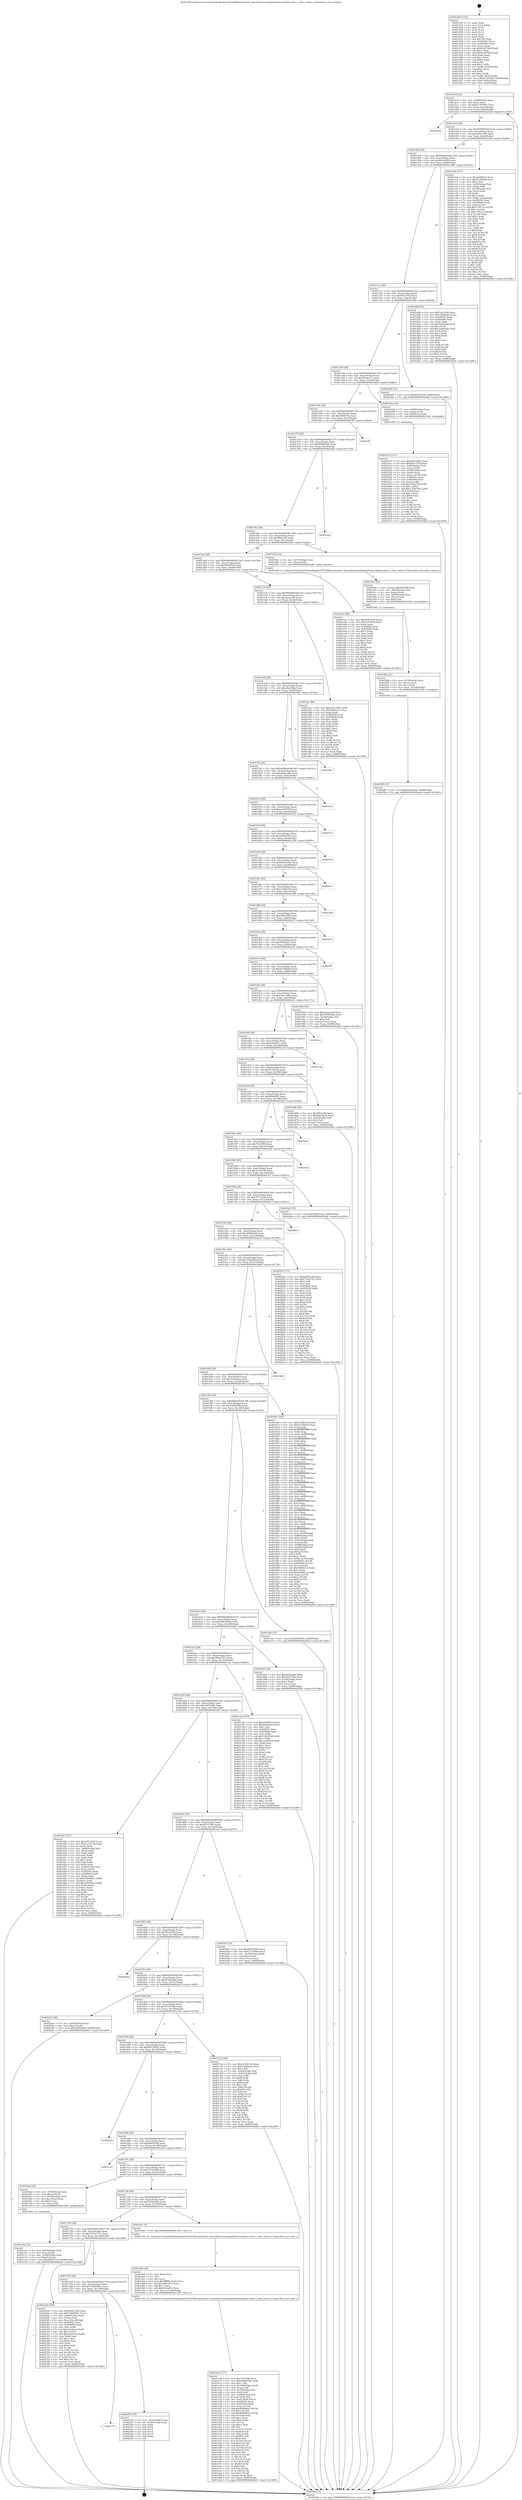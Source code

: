 digraph "0x401250" {
  label = "0x401250 (/mnt/c/Users/mathe/Desktop/tcc/POCII/binaries/extr_linuxdriversmediaplatformcodaimx-vdoa.c_vdoa_remove_Final-ollvm.out::main(0))"
  labelloc = "t"
  node[shape=record]

  Entry [label="",width=0.3,height=0.3,shape=circle,fillcolor=black,style=filled]
  "0x4012c4" [label="{
     0x4012c4 [32]\l
     | [instrs]\l
     &nbsp;&nbsp;0x4012c4 \<+6\>: mov -0x98(%rbp),%eax\l
     &nbsp;&nbsp;0x4012ca \<+2\>: mov %eax,%ecx\l
     &nbsp;&nbsp;0x4012cc \<+6\>: sub $0x83787805,%ecx\l
     &nbsp;&nbsp;0x4012d2 \<+6\>: mov %eax,-0xac(%rbp)\l
     &nbsp;&nbsp;0x4012d8 \<+6\>: mov %ecx,-0xb0(%rbp)\l
     &nbsp;&nbsp;0x4012de \<+6\>: je 00000000004024a9 \<main+0x1259\>\l
  }"]
  "0x4024a9" [label="{
     0x4024a9\l
  }", style=dashed]
  "0x4012e4" [label="{
     0x4012e4 [28]\l
     | [instrs]\l
     &nbsp;&nbsp;0x4012e4 \<+5\>: jmp 00000000004012e9 \<main+0x99\>\l
     &nbsp;&nbsp;0x4012e9 \<+6\>: mov -0xac(%rbp),%eax\l
     &nbsp;&nbsp;0x4012ef \<+5\>: sub $0x8e003e40,%eax\l
     &nbsp;&nbsp;0x4012f4 \<+6\>: mov %eax,-0xb4(%rbp)\l
     &nbsp;&nbsp;0x4012fa \<+6\>: je 0000000000401cbd \<main+0xa6d\>\l
  }"]
  Exit [label="",width=0.3,height=0.3,shape=circle,fillcolor=black,style=filled,peripheries=2]
  "0x401cbd" [label="{
     0x401cbd [171]\l
     | [instrs]\l
     &nbsp;&nbsp;0x401cbd \<+5\>: mov $0xdc90f2e3,%eax\l
     &nbsp;&nbsp;0x401cc2 \<+5\>: mov $0xf3105cda,%ecx\l
     &nbsp;&nbsp;0x401cc7 \<+2\>: mov $0x1,%dl\l
     &nbsp;&nbsp;0x401cc9 \<+4\>: mov -0x68(%rbp),%rsi\l
     &nbsp;&nbsp;0x401ccd \<+2\>: mov (%rsi),%edi\l
     &nbsp;&nbsp;0x401ccf \<+4\>: mov -0x78(%rbp),%rsi\l
     &nbsp;&nbsp;0x401cd3 \<+2\>: cmp (%rsi),%edi\l
     &nbsp;&nbsp;0x401cd5 \<+4\>: setl %r8b\l
     &nbsp;&nbsp;0x401cd9 \<+4\>: and $0x1,%r8b\l
     &nbsp;&nbsp;0x401cdd \<+4\>: mov %r8b,-0x2e(%rbp)\l
     &nbsp;&nbsp;0x401ce1 \<+7\>: mov 0x40505c,%edi\l
     &nbsp;&nbsp;0x401ce8 \<+8\>: mov 0x405060,%r9d\l
     &nbsp;&nbsp;0x401cf0 \<+3\>: mov %edi,%r10d\l
     &nbsp;&nbsp;0x401cf3 \<+7\>: add $0xc75913e,%r10d\l
     &nbsp;&nbsp;0x401cfa \<+4\>: sub $0x1,%r10d\l
     &nbsp;&nbsp;0x401cfe \<+7\>: sub $0xc75913e,%r10d\l
     &nbsp;&nbsp;0x401d05 \<+4\>: imul %r10d,%edi\l
     &nbsp;&nbsp;0x401d09 \<+3\>: and $0x1,%edi\l
     &nbsp;&nbsp;0x401d0c \<+3\>: cmp $0x0,%edi\l
     &nbsp;&nbsp;0x401d0f \<+4\>: sete %r8b\l
     &nbsp;&nbsp;0x401d13 \<+4\>: cmp $0xa,%r9d\l
     &nbsp;&nbsp;0x401d17 \<+4\>: setl %r11b\l
     &nbsp;&nbsp;0x401d1b \<+3\>: mov %r8b,%bl\l
     &nbsp;&nbsp;0x401d1e \<+3\>: xor $0xff,%bl\l
     &nbsp;&nbsp;0x401d21 \<+3\>: mov %r11b,%r14b\l
     &nbsp;&nbsp;0x401d24 \<+4\>: xor $0xff,%r14b\l
     &nbsp;&nbsp;0x401d28 \<+3\>: xor $0x1,%dl\l
     &nbsp;&nbsp;0x401d2b \<+3\>: mov %bl,%r15b\l
     &nbsp;&nbsp;0x401d2e \<+4\>: and $0xff,%r15b\l
     &nbsp;&nbsp;0x401d32 \<+3\>: and %dl,%r8b\l
     &nbsp;&nbsp;0x401d35 \<+3\>: mov %r14b,%r12b\l
     &nbsp;&nbsp;0x401d38 \<+4\>: and $0xff,%r12b\l
     &nbsp;&nbsp;0x401d3c \<+3\>: and %dl,%r11b\l
     &nbsp;&nbsp;0x401d3f \<+3\>: or %r8b,%r15b\l
     &nbsp;&nbsp;0x401d42 \<+3\>: or %r11b,%r12b\l
     &nbsp;&nbsp;0x401d45 \<+3\>: xor %r12b,%r15b\l
     &nbsp;&nbsp;0x401d48 \<+3\>: or %r14b,%bl\l
     &nbsp;&nbsp;0x401d4b \<+3\>: xor $0xff,%bl\l
     &nbsp;&nbsp;0x401d4e \<+3\>: or $0x1,%dl\l
     &nbsp;&nbsp;0x401d51 \<+2\>: and %dl,%bl\l
     &nbsp;&nbsp;0x401d53 \<+3\>: or %bl,%r15b\l
     &nbsp;&nbsp;0x401d56 \<+4\>: test $0x1,%r15b\l
     &nbsp;&nbsp;0x401d5a \<+3\>: cmovne %ecx,%eax\l
     &nbsp;&nbsp;0x401d5d \<+6\>: mov %eax,-0x98(%rbp)\l
     &nbsp;&nbsp;0x401d63 \<+5\>: jmp 00000000004024e6 \<main+0x1296\>\l
  }"]
  "0x401300" [label="{
     0x401300 [28]\l
     | [instrs]\l
     &nbsp;&nbsp;0x401300 \<+5\>: jmp 0000000000401305 \<main+0xb5\>\l
     &nbsp;&nbsp;0x401305 \<+6\>: mov -0xac(%rbp),%eax\l
     &nbsp;&nbsp;0x40130b \<+5\>: sub $0x8fec6b24,%eax\l
     &nbsp;&nbsp;0x401310 \<+6\>: mov %eax,-0xb8(%rbp)\l
     &nbsp;&nbsp;0x401316 \<+6\>: je 0000000000401d86 \<main+0xb36\>\l
  }"]
  "0x40177c" [label="{
     0x40177c\l
  }", style=dashed]
  "0x401d86" [label="{
     0x401d86 [91]\l
     | [instrs]\l
     &nbsp;&nbsp;0x401d86 \<+5\>: mov $0x7d1a760,%eax\l
     &nbsp;&nbsp;0x401d8b \<+5\>: mov $0x720b00a5,%ecx\l
     &nbsp;&nbsp;0x401d90 \<+7\>: mov 0x40505c,%edx\l
     &nbsp;&nbsp;0x401d97 \<+7\>: mov 0x405060,%esi\l
     &nbsp;&nbsp;0x401d9e \<+2\>: mov %edx,%edi\l
     &nbsp;&nbsp;0x401da0 \<+6\>: sub $0x3ae82eda,%edi\l
     &nbsp;&nbsp;0x401da6 \<+3\>: sub $0x1,%edi\l
     &nbsp;&nbsp;0x401da9 \<+6\>: add $0x3ae82eda,%edi\l
     &nbsp;&nbsp;0x401daf \<+3\>: imul %edi,%edx\l
     &nbsp;&nbsp;0x401db2 \<+3\>: and $0x1,%edx\l
     &nbsp;&nbsp;0x401db5 \<+3\>: cmp $0x0,%edx\l
     &nbsp;&nbsp;0x401db8 \<+4\>: sete %r8b\l
     &nbsp;&nbsp;0x401dbc \<+3\>: cmp $0xa,%esi\l
     &nbsp;&nbsp;0x401dbf \<+4\>: setl %r9b\l
     &nbsp;&nbsp;0x401dc3 \<+3\>: mov %r8b,%r10b\l
     &nbsp;&nbsp;0x401dc6 \<+3\>: and %r9b,%r10b\l
     &nbsp;&nbsp;0x401dc9 \<+3\>: xor %r9b,%r8b\l
     &nbsp;&nbsp;0x401dcc \<+3\>: or %r8b,%r10b\l
     &nbsp;&nbsp;0x401dcf \<+4\>: test $0x1,%r10b\l
     &nbsp;&nbsp;0x401dd3 \<+3\>: cmovne %ecx,%eax\l
     &nbsp;&nbsp;0x401dd6 \<+6\>: mov %eax,-0x98(%rbp)\l
     &nbsp;&nbsp;0x401ddc \<+5\>: jmp 00000000004024e6 \<main+0x1296\>\l
  }"]
  "0x40131c" [label="{
     0x40131c [28]\l
     | [instrs]\l
     &nbsp;&nbsp;0x40131c \<+5\>: jmp 0000000000401321 \<main+0xd1\>\l
     &nbsp;&nbsp;0x401321 \<+6\>: mov -0xac(%rbp),%eax\l
     &nbsp;&nbsp;0x401327 \<+5\>: sub $0x90e157af,%eax\l
     &nbsp;&nbsp;0x40132c \<+6\>: mov %eax,-0xbc(%rbp)\l
     &nbsp;&nbsp;0x401332 \<+6\>: je 0000000000401b84 \<main+0x934\>\l
  }"]
  "0x402354" [label="{
     0x402354 [18]\l
     | [instrs]\l
     &nbsp;&nbsp;0x402354 \<+3\>: mov -0x2c(%rbp),%eax\l
     &nbsp;&nbsp;0x402357 \<+4\>: lea -0x28(%rbp),%rsp\l
     &nbsp;&nbsp;0x40235b \<+1\>: pop %rbx\l
     &nbsp;&nbsp;0x40235c \<+2\>: pop %r12\l
     &nbsp;&nbsp;0x40235e \<+2\>: pop %r13\l
     &nbsp;&nbsp;0x402360 \<+2\>: pop %r14\l
     &nbsp;&nbsp;0x402362 \<+2\>: pop %r15\l
     &nbsp;&nbsp;0x402364 \<+1\>: pop %rbp\l
     &nbsp;&nbsp;0x402365 \<+1\>: ret\l
  }"]
  "0x401b84" [label="{
     0x401b84 [15]\l
     | [instrs]\l
     &nbsp;&nbsp;0x401b84 \<+10\>: movl $0x48d78a3b,-0x98(%rbp)\l
     &nbsp;&nbsp;0x401b8e \<+5\>: jmp 00000000004024e6 \<main+0x1296\>\l
  }"]
  "0x401338" [label="{
     0x401338 [28]\l
     | [instrs]\l
     &nbsp;&nbsp;0x401338 \<+5\>: jmp 000000000040133d \<main+0xed\>\l
     &nbsp;&nbsp;0x40133d \<+6\>: mov -0xac(%rbp),%eax\l
     &nbsp;&nbsp;0x401343 \<+5\>: sub $0x92efecc1,%eax\l
     &nbsp;&nbsp;0x401348 \<+6\>: mov %eax,-0xc0(%rbp)\l
     &nbsp;&nbsp;0x40134e \<+6\>: je 0000000000401b02 \<main+0x8b2\>\l
  }"]
  "0x401760" [label="{
     0x401760 [28]\l
     | [instrs]\l
     &nbsp;&nbsp;0x401760 \<+5\>: jmp 0000000000401765 \<main+0x515\>\l
     &nbsp;&nbsp;0x401765 \<+6\>: mov -0xac(%rbp),%eax\l
     &nbsp;&nbsp;0x40176b \<+5\>: sub $0x728696b1,%eax\l
     &nbsp;&nbsp;0x401770 \<+6\>: mov %eax,-0x158(%rbp)\l
     &nbsp;&nbsp;0x401776 \<+6\>: je 0000000000402354 \<main+0x1104\>\l
  }"]
  "0x401b02" [label="{
     0x401b02 [19]\l
     | [instrs]\l
     &nbsp;&nbsp;0x401b02 \<+7\>: mov -0x88(%rbp),%rax\l
     &nbsp;&nbsp;0x401b09 \<+3\>: mov (%rax),%rax\l
     &nbsp;&nbsp;0x401b0c \<+4\>: mov 0x8(%rax),%rdi\l
     &nbsp;&nbsp;0x401b10 \<+5\>: call 0000000000401060 \<atoi@plt\>\l
     | [calls]\l
     &nbsp;&nbsp;0x401060 \{1\} (unknown)\l
  }"]
  "0x401354" [label="{
     0x401354 [28]\l
     | [instrs]\l
     &nbsp;&nbsp;0x401354 \<+5\>: jmp 0000000000401359 \<main+0x109\>\l
     &nbsp;&nbsp;0x401359 \<+6\>: mov -0xac(%rbp),%eax\l
     &nbsp;&nbsp;0x40135f \<+5\>: sub $0x93fd674a,%eax\l
     &nbsp;&nbsp;0x401364 \<+6\>: mov %eax,-0xc4(%rbp)\l
     &nbsp;&nbsp;0x40136a \<+6\>: je 0000000000401fff \<main+0xdaf\>\l
  }"]
  "0x4022e8" [label="{
     0x4022e8 [108]\l
     | [instrs]\l
     &nbsp;&nbsp;0x4022e8 \<+5\>: mov $0xb49d1226,%eax\l
     &nbsp;&nbsp;0x4022ed \<+5\>: mov $0x728696b1,%ecx\l
     &nbsp;&nbsp;0x4022f2 \<+7\>: mov -0x90(%rbp),%rdx\l
     &nbsp;&nbsp;0x4022f9 \<+2\>: mov (%rdx),%esi\l
     &nbsp;&nbsp;0x4022fb \<+3\>: mov %esi,-0x2c(%rbp)\l
     &nbsp;&nbsp;0x4022fe \<+7\>: mov 0x40505c,%esi\l
     &nbsp;&nbsp;0x402305 \<+7\>: mov 0x405060,%edi\l
     &nbsp;&nbsp;0x40230c \<+3\>: mov %esi,%r8d\l
     &nbsp;&nbsp;0x40230f \<+7\>: sub $0xcbe3dcae,%r8d\l
     &nbsp;&nbsp;0x402316 \<+4\>: sub $0x1,%r8d\l
     &nbsp;&nbsp;0x40231a \<+7\>: add $0xcbe3dcae,%r8d\l
     &nbsp;&nbsp;0x402321 \<+4\>: imul %r8d,%esi\l
     &nbsp;&nbsp;0x402325 \<+3\>: and $0x1,%esi\l
     &nbsp;&nbsp;0x402328 \<+3\>: cmp $0x0,%esi\l
     &nbsp;&nbsp;0x40232b \<+4\>: sete %r9b\l
     &nbsp;&nbsp;0x40232f \<+3\>: cmp $0xa,%edi\l
     &nbsp;&nbsp;0x402332 \<+4\>: setl %r10b\l
     &nbsp;&nbsp;0x402336 \<+3\>: mov %r9b,%r11b\l
     &nbsp;&nbsp;0x402339 \<+3\>: and %r10b,%r11b\l
     &nbsp;&nbsp;0x40233c \<+3\>: xor %r10b,%r9b\l
     &nbsp;&nbsp;0x40233f \<+3\>: or %r9b,%r11b\l
     &nbsp;&nbsp;0x402342 \<+4\>: test $0x1,%r11b\l
     &nbsp;&nbsp;0x402346 \<+3\>: cmovne %ecx,%eax\l
     &nbsp;&nbsp;0x402349 \<+6\>: mov %eax,-0x98(%rbp)\l
     &nbsp;&nbsp;0x40234f \<+5\>: jmp 00000000004024e6 \<main+0x1296\>\l
  }"]
  "0x401fff" [label="{
     0x401fff\l
  }", style=dashed]
  "0x401370" [label="{
     0x401370 [28]\l
     | [instrs]\l
     &nbsp;&nbsp;0x401370 \<+5\>: jmp 0000000000401375 \<main+0x125\>\l
     &nbsp;&nbsp;0x401375 \<+6\>: mov -0xac(%rbp),%eax\l
     &nbsp;&nbsp;0x40137b \<+5\>: sub $0x96d983a0,%eax\l
     &nbsp;&nbsp;0x401380 \<+6\>: mov %eax,-0xc8(%rbp)\l
     &nbsp;&nbsp;0x401386 \<+6\>: je 00000000004023ab \<main+0x115b\>\l
  }"]
  "0x401ff0" [label="{
     0x401ff0 [15]\l
     | [instrs]\l
     &nbsp;&nbsp;0x401ff0 \<+10\>: movl $0x65402e8d,-0x98(%rbp)\l
     &nbsp;&nbsp;0x401ffa \<+5\>: jmp 00000000004024e6 \<main+0x1296\>\l
  }"]
  "0x4023ab" [label="{
     0x4023ab\l
  }", style=dashed]
  "0x40138c" [label="{
     0x40138c [28]\l
     | [instrs]\l
     &nbsp;&nbsp;0x40138c \<+5\>: jmp 0000000000401391 \<main+0x141\>\l
     &nbsp;&nbsp;0x401391 \<+6\>: mov -0xac(%rbp),%eax\l
     &nbsp;&nbsp;0x401397 \<+5\>: sub $0x9f62c0fe,%eax\l
     &nbsp;&nbsp;0x40139c \<+6\>: mov %eax,-0xcc(%rbp)\l
     &nbsp;&nbsp;0x4013a2 \<+6\>: je 0000000000401fb2 \<main+0xd62\>\l
  }"]
  "0x401fdb" [label="{
     0x401fdb [21]\l
     | [instrs]\l
     &nbsp;&nbsp;0x401fdb \<+4\>: mov -0x70(%rbp),%rcx\l
     &nbsp;&nbsp;0x401fdf \<+3\>: mov (%rcx),%rcx\l
     &nbsp;&nbsp;0x401fe2 \<+3\>: mov %rcx,%rdi\l
     &nbsp;&nbsp;0x401fe5 \<+6\>: mov %eax,-0x164(%rbp)\l
     &nbsp;&nbsp;0x401feb \<+5\>: call 0000000000401030 \<free@plt\>\l
     | [calls]\l
     &nbsp;&nbsp;0x401030 \{1\} (unknown)\l
  }"]
  "0x401fb2" [label="{
     0x401fb2 [12]\l
     | [instrs]\l
     &nbsp;&nbsp;0x401fb2 \<+4\>: mov -0x70(%rbp),%rax\l
     &nbsp;&nbsp;0x401fb6 \<+3\>: mov (%rax),%rdi\l
     &nbsp;&nbsp;0x401fb9 \<+5\>: call 0000000000401240 \<vdoa_remove\>\l
     | [calls]\l
     &nbsp;&nbsp;0x401240 \{1\} (/mnt/c/Users/mathe/Desktop/tcc/POCII/binaries/extr_linuxdriversmediaplatformcodaimx-vdoa.c_vdoa_remove_Final-ollvm.out::vdoa_remove)\l
  }"]
  "0x4013a8" [label="{
     0x4013a8 [28]\l
     | [instrs]\l
     &nbsp;&nbsp;0x4013a8 \<+5\>: jmp 00000000004013ad \<main+0x15d\>\l
     &nbsp;&nbsp;0x4013ad \<+6\>: mov -0xac(%rbp),%eax\l
     &nbsp;&nbsp;0x4013b3 \<+5\>: sub $0x9fd495c9,%eax\l
     &nbsp;&nbsp;0x4013b8 \<+6\>: mov %eax,-0xd0(%rbp)\l
     &nbsp;&nbsp;0x4013be \<+6\>: je 0000000000401ece \<main+0xc7e\>\l
  }"]
  "0x401fbe" [label="{
     0x401fbe [29]\l
     | [instrs]\l
     &nbsp;&nbsp;0x401fbe \<+10\>: movabs $0x4030d6,%rdi\l
     &nbsp;&nbsp;0x401fc8 \<+4\>: mov -0x60(%rbp),%rcx\l
     &nbsp;&nbsp;0x401fcc \<+2\>: mov %eax,(%rcx)\l
     &nbsp;&nbsp;0x401fce \<+4\>: mov -0x60(%rbp),%rcx\l
     &nbsp;&nbsp;0x401fd2 \<+2\>: mov (%rcx),%esi\l
     &nbsp;&nbsp;0x401fd4 \<+2\>: mov $0x0,%al\l
     &nbsp;&nbsp;0x401fd6 \<+5\>: call 0000000000401040 \<printf@plt\>\l
     | [calls]\l
     &nbsp;&nbsp;0x401040 \{1\} (unknown)\l
  }"]
  "0x401ece" [label="{
     0x401ece [86]\l
     | [instrs]\l
     &nbsp;&nbsp;0x401ece \<+5\>: mov $0xc991f395,%eax\l
     &nbsp;&nbsp;0x401ed3 \<+5\>: mov $0x4c876ef6,%ecx\l
     &nbsp;&nbsp;0x401ed8 \<+2\>: xor %edx,%edx\l
     &nbsp;&nbsp;0x401eda \<+7\>: mov 0x40505c,%esi\l
     &nbsp;&nbsp;0x401ee1 \<+7\>: mov 0x405060,%edi\l
     &nbsp;&nbsp;0x401ee8 \<+3\>: sub $0x1,%edx\l
     &nbsp;&nbsp;0x401eeb \<+3\>: mov %esi,%r8d\l
     &nbsp;&nbsp;0x401eee \<+3\>: add %edx,%r8d\l
     &nbsp;&nbsp;0x401ef1 \<+4\>: imul %r8d,%esi\l
     &nbsp;&nbsp;0x401ef5 \<+3\>: and $0x1,%esi\l
     &nbsp;&nbsp;0x401ef8 \<+3\>: cmp $0x0,%esi\l
     &nbsp;&nbsp;0x401efb \<+4\>: sete %r9b\l
     &nbsp;&nbsp;0x401eff \<+3\>: cmp $0xa,%edi\l
     &nbsp;&nbsp;0x401f02 \<+4\>: setl %r10b\l
     &nbsp;&nbsp;0x401f06 \<+3\>: mov %r9b,%r11b\l
     &nbsp;&nbsp;0x401f09 \<+3\>: and %r10b,%r11b\l
     &nbsp;&nbsp;0x401f0c \<+3\>: xor %r10b,%r9b\l
     &nbsp;&nbsp;0x401f0f \<+3\>: or %r9b,%r11b\l
     &nbsp;&nbsp;0x401f12 \<+4\>: test $0x1,%r11b\l
     &nbsp;&nbsp;0x401f16 \<+3\>: cmovne %ecx,%eax\l
     &nbsp;&nbsp;0x401f19 \<+6\>: mov %eax,-0x98(%rbp)\l
     &nbsp;&nbsp;0x401f1f \<+5\>: jmp 00000000004024e6 \<main+0x1296\>\l
  }"]
  "0x4013c4" [label="{
     0x4013c4 [28]\l
     | [instrs]\l
     &nbsp;&nbsp;0x4013c4 \<+5\>: jmp 00000000004013c9 \<main+0x179\>\l
     &nbsp;&nbsp;0x4013c9 \<+6\>: mov -0xac(%rbp),%eax\l
     &nbsp;&nbsp;0x4013cf \<+5\>: sub $0xa2aacc40,%eax\l
     &nbsp;&nbsp;0x4013d4 \<+6\>: mov %eax,-0xd4(%rbp)\l
     &nbsp;&nbsp;0x4013da \<+6\>: je 0000000000401aac \<main+0x85c\>\l
  }"]
  "0x401e0e" [label="{
     0x401e0e [177]\l
     | [instrs]\l
     &nbsp;&nbsp;0x401e0e \<+5\>: mov $0x7d1a760,%ecx\l
     &nbsp;&nbsp;0x401e13 \<+5\>: mov $0x43d4078b,%edx\l
     &nbsp;&nbsp;0x401e18 \<+3\>: mov $0x1,%sil\l
     &nbsp;&nbsp;0x401e1b \<+6\>: mov -0x160(%rbp),%edi\l
     &nbsp;&nbsp;0x401e21 \<+3\>: imul %eax,%edi\l
     &nbsp;&nbsp;0x401e24 \<+4\>: mov -0x70(%rbp),%r8\l
     &nbsp;&nbsp;0x401e28 \<+3\>: mov (%r8),%r8\l
     &nbsp;&nbsp;0x401e2b \<+4\>: mov -0x68(%rbp),%r9\l
     &nbsp;&nbsp;0x401e2f \<+3\>: movslq (%r9),%r9\l
     &nbsp;&nbsp;0x401e32 \<+4\>: mov %edi,(%r8,%r9,4)\l
     &nbsp;&nbsp;0x401e36 \<+7\>: mov 0x40505c,%eax\l
     &nbsp;&nbsp;0x401e3d \<+7\>: mov 0x405060,%edi\l
     &nbsp;&nbsp;0x401e44 \<+3\>: mov %eax,%r10d\l
     &nbsp;&nbsp;0x401e47 \<+7\>: add $0xf694d6a2,%r10d\l
     &nbsp;&nbsp;0x401e4e \<+4\>: sub $0x1,%r10d\l
     &nbsp;&nbsp;0x401e52 \<+7\>: sub $0xf694d6a2,%r10d\l
     &nbsp;&nbsp;0x401e59 \<+4\>: imul %r10d,%eax\l
     &nbsp;&nbsp;0x401e5d \<+3\>: and $0x1,%eax\l
     &nbsp;&nbsp;0x401e60 \<+3\>: cmp $0x0,%eax\l
     &nbsp;&nbsp;0x401e63 \<+4\>: sete %r11b\l
     &nbsp;&nbsp;0x401e67 \<+3\>: cmp $0xa,%edi\l
     &nbsp;&nbsp;0x401e6a \<+3\>: setl %bl\l
     &nbsp;&nbsp;0x401e6d \<+3\>: mov %r11b,%r14b\l
     &nbsp;&nbsp;0x401e70 \<+4\>: xor $0xff,%r14b\l
     &nbsp;&nbsp;0x401e74 \<+3\>: mov %bl,%r15b\l
     &nbsp;&nbsp;0x401e77 \<+4\>: xor $0xff,%r15b\l
     &nbsp;&nbsp;0x401e7b \<+4\>: xor $0x0,%sil\l
     &nbsp;&nbsp;0x401e7f \<+3\>: mov %r14b,%r12b\l
     &nbsp;&nbsp;0x401e82 \<+4\>: and $0x0,%r12b\l
     &nbsp;&nbsp;0x401e86 \<+3\>: and %sil,%r11b\l
     &nbsp;&nbsp;0x401e89 \<+3\>: mov %r15b,%r13b\l
     &nbsp;&nbsp;0x401e8c \<+4\>: and $0x0,%r13b\l
     &nbsp;&nbsp;0x401e90 \<+3\>: and %sil,%bl\l
     &nbsp;&nbsp;0x401e93 \<+3\>: or %r11b,%r12b\l
     &nbsp;&nbsp;0x401e96 \<+3\>: or %bl,%r13b\l
     &nbsp;&nbsp;0x401e99 \<+3\>: xor %r13b,%r12b\l
     &nbsp;&nbsp;0x401e9c \<+3\>: or %r15b,%r14b\l
     &nbsp;&nbsp;0x401e9f \<+4\>: xor $0xff,%r14b\l
     &nbsp;&nbsp;0x401ea3 \<+4\>: or $0x0,%sil\l
     &nbsp;&nbsp;0x401ea7 \<+3\>: and %sil,%r14b\l
     &nbsp;&nbsp;0x401eaa \<+3\>: or %r14b,%r12b\l
     &nbsp;&nbsp;0x401ead \<+4\>: test $0x1,%r12b\l
     &nbsp;&nbsp;0x401eb1 \<+3\>: cmovne %edx,%ecx\l
     &nbsp;&nbsp;0x401eb4 \<+6\>: mov %ecx,-0x98(%rbp)\l
     &nbsp;&nbsp;0x401eba \<+5\>: jmp 00000000004024e6 \<main+0x1296\>\l
  }"]
  "0x401aac" [label="{
     0x401aac [86]\l
     | [instrs]\l
     &nbsp;&nbsp;0x401aac \<+5\>: mov $0xe4613dbe,%eax\l
     &nbsp;&nbsp;0x401ab1 \<+5\>: mov $0x92efecc1,%ecx\l
     &nbsp;&nbsp;0x401ab6 \<+2\>: xor %edx,%edx\l
     &nbsp;&nbsp;0x401ab8 \<+7\>: mov 0x40505c,%esi\l
     &nbsp;&nbsp;0x401abf \<+7\>: mov 0x405060,%edi\l
     &nbsp;&nbsp;0x401ac6 \<+3\>: sub $0x1,%edx\l
     &nbsp;&nbsp;0x401ac9 \<+3\>: mov %esi,%r8d\l
     &nbsp;&nbsp;0x401acc \<+3\>: add %edx,%r8d\l
     &nbsp;&nbsp;0x401acf \<+4\>: imul %r8d,%esi\l
     &nbsp;&nbsp;0x401ad3 \<+3\>: and $0x1,%esi\l
     &nbsp;&nbsp;0x401ad6 \<+3\>: cmp $0x0,%esi\l
     &nbsp;&nbsp;0x401ad9 \<+4\>: sete %r9b\l
     &nbsp;&nbsp;0x401add \<+3\>: cmp $0xa,%edi\l
     &nbsp;&nbsp;0x401ae0 \<+4\>: setl %r10b\l
     &nbsp;&nbsp;0x401ae4 \<+3\>: mov %r9b,%r11b\l
     &nbsp;&nbsp;0x401ae7 \<+3\>: and %r10b,%r11b\l
     &nbsp;&nbsp;0x401aea \<+3\>: xor %r10b,%r9b\l
     &nbsp;&nbsp;0x401aed \<+3\>: or %r9b,%r11b\l
     &nbsp;&nbsp;0x401af0 \<+4\>: test $0x1,%r11b\l
     &nbsp;&nbsp;0x401af4 \<+3\>: cmovne %ecx,%eax\l
     &nbsp;&nbsp;0x401af7 \<+6\>: mov %eax,-0x98(%rbp)\l
     &nbsp;&nbsp;0x401afd \<+5\>: jmp 00000000004024e6 \<main+0x1296\>\l
  }"]
  "0x4013e0" [label="{
     0x4013e0 [28]\l
     | [instrs]\l
     &nbsp;&nbsp;0x4013e0 \<+5\>: jmp 00000000004013e5 \<main+0x195\>\l
     &nbsp;&nbsp;0x4013e5 \<+6\>: mov -0xac(%rbp),%eax\l
     &nbsp;&nbsp;0x4013eb \<+5\>: sub $0xa9a29fab,%eax\l
     &nbsp;&nbsp;0x4013f0 \<+6\>: mov %eax,-0xd8(%rbp)\l
     &nbsp;&nbsp;0x4013f6 \<+6\>: je 00000000004019fe \<main+0x7ae\>\l
  }"]
  "0x401de6" [label="{
     0x401de6 [40]\l
     | [instrs]\l
     &nbsp;&nbsp;0x401de6 \<+5\>: mov $0x2,%ecx\l
     &nbsp;&nbsp;0x401deb \<+1\>: cltd\l
     &nbsp;&nbsp;0x401dec \<+2\>: idiv %ecx\l
     &nbsp;&nbsp;0x401dee \<+6\>: imul $0xfffffffe,%edx,%ecx\l
     &nbsp;&nbsp;0x401df4 \<+6\>: sub $0xb56cef33,%ecx\l
     &nbsp;&nbsp;0x401dfa \<+3\>: add $0x1,%ecx\l
     &nbsp;&nbsp;0x401dfd \<+6\>: add $0xb56cef33,%ecx\l
     &nbsp;&nbsp;0x401e03 \<+6\>: mov %ecx,-0x160(%rbp)\l
     &nbsp;&nbsp;0x401e09 \<+5\>: call 0000000000401160 \<next_i\>\l
     | [calls]\l
     &nbsp;&nbsp;0x401160 \{1\} (/mnt/c/Users/mathe/Desktop/tcc/POCII/binaries/extr_linuxdriversmediaplatformcodaimx-vdoa.c_vdoa_remove_Final-ollvm.out::next_i)\l
  }"]
  "0x4019fe" [label="{
     0x4019fe\l
  }", style=dashed]
  "0x4013fc" [label="{
     0x4013fc [28]\l
     | [instrs]\l
     &nbsp;&nbsp;0x4013fc \<+5\>: jmp 0000000000401401 \<main+0x1b1\>\l
     &nbsp;&nbsp;0x401401 \<+6\>: mov -0xac(%rbp),%eax\l
     &nbsp;&nbsp;0x401407 \<+5\>: sub $0xab2b3a8e,%eax\l
     &nbsp;&nbsp;0x40140c \<+6\>: mov %eax,-0xdc(%rbp)\l
     &nbsp;&nbsp;0x401412 \<+6\>: je 0000000000401bb1 \<main+0x961\>\l
  }"]
  "0x401744" [label="{
     0x401744 [28]\l
     | [instrs]\l
     &nbsp;&nbsp;0x401744 \<+5\>: jmp 0000000000401749 \<main+0x4f9\>\l
     &nbsp;&nbsp;0x401749 \<+6\>: mov -0xac(%rbp),%eax\l
     &nbsp;&nbsp;0x40174f \<+5\>: sub $0x723437e7,%eax\l
     &nbsp;&nbsp;0x401754 \<+6\>: mov %eax,-0x154(%rbp)\l
     &nbsp;&nbsp;0x40175a \<+6\>: je 00000000004022e8 \<main+0x1098\>\l
  }"]
  "0x401bb1" [label="{
     0x401bb1\l
  }", style=dashed]
  "0x401418" [label="{
     0x401418 [28]\l
     | [instrs]\l
     &nbsp;&nbsp;0x401418 \<+5\>: jmp 000000000040141d \<main+0x1cd\>\l
     &nbsp;&nbsp;0x40141d \<+6\>: mov -0xac(%rbp),%eax\l
     &nbsp;&nbsp;0x401423 \<+5\>: sub $0xac4e8335,%eax\l
     &nbsp;&nbsp;0x401428 \<+6\>: mov %eax,-0xe0(%rbp)\l
     &nbsp;&nbsp;0x40142e \<+6\>: je 00000000004021b1 \<main+0xf61\>\l
  }"]
  "0x401de1" [label="{
     0x401de1 [5]\l
     | [instrs]\l
     &nbsp;&nbsp;0x401de1 \<+5\>: call 0000000000401160 \<next_i\>\l
     | [calls]\l
     &nbsp;&nbsp;0x401160 \{1\} (/mnt/c/Users/mathe/Desktop/tcc/POCII/binaries/extr_linuxdriversmediaplatformcodaimx-vdoa.c_vdoa_remove_Final-ollvm.out::next_i)\l
  }"]
  "0x4021b1" [label="{
     0x4021b1\l
  }", style=dashed]
  "0x401434" [label="{
     0x401434 [28]\l
     | [instrs]\l
     &nbsp;&nbsp;0x401434 \<+5\>: jmp 0000000000401439 \<main+0x1e9\>\l
     &nbsp;&nbsp;0x401439 \<+6\>: mov -0xac(%rbp),%eax\l
     &nbsp;&nbsp;0x40143f \<+5\>: sub $0xae98305d,%eax\l
     &nbsp;&nbsp;0x401444 \<+6\>: mov %eax,-0xe4(%rbp)\l
     &nbsp;&nbsp;0x40144a \<+6\>: je 000000000040215b \<main+0xf0b\>\l
  }"]
  "0x401c0a" [label="{
     0x401c0a [32]\l
     | [instrs]\l
     &nbsp;&nbsp;0x401c0a \<+4\>: mov -0x70(%rbp),%rdi\l
     &nbsp;&nbsp;0x401c0e \<+3\>: mov %rax,(%rdi)\l
     &nbsp;&nbsp;0x401c11 \<+4\>: mov -0x68(%rbp),%rax\l
     &nbsp;&nbsp;0x401c15 \<+6\>: movl $0x0,(%rax)\l
     &nbsp;&nbsp;0x401c1b \<+10\>: movl $0x49bb73c2,-0x98(%rbp)\l
     &nbsp;&nbsp;0x401c25 \<+5\>: jmp 00000000004024e6 \<main+0x1296\>\l
  }"]
  "0x40215b" [label="{
     0x40215b\l
  }", style=dashed]
  "0x401450" [label="{
     0x401450 [28]\l
     | [instrs]\l
     &nbsp;&nbsp;0x401450 \<+5\>: jmp 0000000000401455 \<main+0x205\>\l
     &nbsp;&nbsp;0x401455 \<+6\>: mov -0xac(%rbp),%eax\l
     &nbsp;&nbsp;0x40145b \<+5\>: sub $0xb49d1226,%eax\l
     &nbsp;&nbsp;0x401460 \<+6\>: mov %eax,-0xe8(%rbp)\l
     &nbsp;&nbsp;0x401466 \<+6\>: je 00000000004024ce \<main+0x127e\>\l
  }"]
  "0x401728" [label="{
     0x401728 [28]\l
     | [instrs]\l
     &nbsp;&nbsp;0x401728 \<+5\>: jmp 000000000040172d \<main+0x4dd\>\l
     &nbsp;&nbsp;0x40172d \<+6\>: mov -0xac(%rbp),%eax\l
     &nbsp;&nbsp;0x401733 \<+5\>: sub $0x720b00a5,%eax\l
     &nbsp;&nbsp;0x401738 \<+6\>: mov %eax,-0x150(%rbp)\l
     &nbsp;&nbsp;0x40173e \<+6\>: je 0000000000401de1 \<main+0xb91\>\l
  }"]
  "0x4024ce" [label="{
     0x4024ce\l
  }", style=dashed]
  "0x40146c" [label="{
     0x40146c [28]\l
     | [instrs]\l
     &nbsp;&nbsp;0x40146c \<+5\>: jmp 0000000000401471 \<main+0x221\>\l
     &nbsp;&nbsp;0x401471 \<+6\>: mov -0xac(%rbp),%eax\l
     &nbsp;&nbsp;0x401477 \<+5\>: sub $0xc43db154,%eax\l
     &nbsp;&nbsp;0x40147c \<+6\>: mov %eax,-0xec(%rbp)\l
     &nbsp;&nbsp;0x401482 \<+6\>: je 0000000000402366 \<main+0x1116\>\l
  }"]
  "0x401bed" [label="{
     0x401bed [29]\l
     | [instrs]\l
     &nbsp;&nbsp;0x401bed \<+4\>: mov -0x78(%rbp),%rax\l
     &nbsp;&nbsp;0x401bf1 \<+6\>: movl $0x1,(%rax)\l
     &nbsp;&nbsp;0x401bf7 \<+4\>: mov -0x78(%rbp),%rax\l
     &nbsp;&nbsp;0x401bfb \<+3\>: movslq (%rax),%rax\l
     &nbsp;&nbsp;0x401bfe \<+4\>: shl $0x2,%rax\l
     &nbsp;&nbsp;0x401c02 \<+3\>: mov %rax,%rdi\l
     &nbsp;&nbsp;0x401c05 \<+5\>: call 0000000000401050 \<malloc@plt\>\l
     | [calls]\l
     &nbsp;&nbsp;0x401050 \{1\} (unknown)\l
  }"]
  "0x402366" [label="{
     0x402366\l
  }", style=dashed]
  "0x401488" [label="{
     0x401488 [28]\l
     | [instrs]\l
     &nbsp;&nbsp;0x401488 \<+5\>: jmp 000000000040148d \<main+0x23d\>\l
     &nbsp;&nbsp;0x40148d \<+6\>: mov -0xac(%rbp),%eax\l
     &nbsp;&nbsp;0x401493 \<+5\>: sub $0xc991f395,%eax\l
     &nbsp;&nbsp;0x401498 \<+6\>: mov %eax,-0xf0(%rbp)\l
     &nbsp;&nbsp;0x40149e \<+6\>: je 000000000040247f \<main+0x122f\>\l
  }"]
  "0x40170c" [label="{
     0x40170c [28]\l
     | [instrs]\l
     &nbsp;&nbsp;0x40170c \<+5\>: jmp 0000000000401711 \<main+0x4c1\>\l
     &nbsp;&nbsp;0x401711 \<+6\>: mov -0xac(%rbp),%eax\l
     &nbsp;&nbsp;0x401717 \<+5\>: sub $0x7135ef0d,%eax\l
     &nbsp;&nbsp;0x40171c \<+6\>: mov %eax,-0x14c(%rbp)\l
     &nbsp;&nbsp;0x401722 \<+6\>: je 0000000000401bed \<main+0x99d\>\l
  }"]
  "0x40247f" [label="{
     0x40247f\l
  }", style=dashed]
  "0x4014a4" [label="{
     0x4014a4 [28]\l
     | [instrs]\l
     &nbsp;&nbsp;0x4014a4 \<+5\>: jmp 00000000004014a9 \<main+0x259\>\l
     &nbsp;&nbsp;0x4014a9 \<+6\>: mov -0xac(%rbp),%eax\l
     &nbsp;&nbsp;0x4014af \<+5\>: sub $0xdc90f2e3,%eax\l
     &nbsp;&nbsp;0x4014b4 \<+6\>: mov %eax,-0xf4(%rbp)\l
     &nbsp;&nbsp;0x4014ba \<+6\>: je 00000000004023ff \<main+0x11af\>\l
  }"]
  "0x4021d3" [label="{
     0x4021d3\l
  }", style=dashed]
  "0x4023ff" [label="{
     0x4023ff\l
  }", style=dashed]
  "0x4014c0" [label="{
     0x4014c0 [28]\l
     | [instrs]\l
     &nbsp;&nbsp;0x4014c0 \<+5\>: jmp 00000000004014c5 \<main+0x275\>\l
     &nbsp;&nbsp;0x4014c5 \<+6\>: mov -0xac(%rbp),%eax\l
     &nbsp;&nbsp;0x4014cb \<+5\>: sub $0xde708204,%eax\l
     &nbsp;&nbsp;0x4014d0 \<+6\>: mov %eax,-0xf8(%rbp)\l
     &nbsp;&nbsp;0x4014d6 \<+6\>: je 000000000040194d \<main+0x6fd\>\l
  }"]
  "0x4016f0" [label="{
     0x4016f0 [28]\l
     | [instrs]\l
     &nbsp;&nbsp;0x4016f0 \<+5\>: jmp 00000000004016f5 \<main+0x4a5\>\l
     &nbsp;&nbsp;0x4016f5 \<+6\>: mov -0xac(%rbp),%eax\l
     &nbsp;&nbsp;0x4016fb \<+5\>: sub $0x6a0593fd,%eax\l
     &nbsp;&nbsp;0x401700 \<+6\>: mov %eax,-0x148(%rbp)\l
     &nbsp;&nbsp;0x401706 \<+6\>: je 00000000004021d3 \<main+0xf83\>\l
  }"]
  "0x40194d" [label="{
     0x40194d [30]\l
     | [instrs]\l
     &nbsp;&nbsp;0x40194d \<+5\>: mov $0xa2aacc40,%eax\l
     &nbsp;&nbsp;0x401952 \<+5\>: mov $0x37b6392d,%ecx\l
     &nbsp;&nbsp;0x401957 \<+3\>: mov -0x35(%rbp),%dl\l
     &nbsp;&nbsp;0x40195a \<+3\>: test $0x1,%dl\l
     &nbsp;&nbsp;0x40195d \<+3\>: cmovne %ecx,%eax\l
     &nbsp;&nbsp;0x401960 \<+6\>: mov %eax,-0x98(%rbp)\l
     &nbsp;&nbsp;0x401966 \<+5\>: jmp 00000000004024e6 \<main+0x1296\>\l
  }"]
  "0x4014dc" [label="{
     0x4014dc [28]\l
     | [instrs]\l
     &nbsp;&nbsp;0x4014dc \<+5\>: jmp 00000000004014e1 \<main+0x291\>\l
     &nbsp;&nbsp;0x4014e1 \<+6\>: mov -0xac(%rbp),%eax\l
     &nbsp;&nbsp;0x4014e7 \<+5\>: sub $0xe4613dbe,%eax\l
     &nbsp;&nbsp;0x4014ec \<+6\>: mov %eax,-0xfc(%rbp)\l
     &nbsp;&nbsp;0x4014f2 \<+6\>: je 00000000004023cc \<main+0x117c\>\l
  }"]
  "0x402220" [label="{
     0x402220\l
  }", style=dashed]
  "0x4023cc" [label="{
     0x4023cc\l
  }", style=dashed]
  "0x4014f8" [label="{
     0x4014f8 [28]\l
     | [instrs]\l
     &nbsp;&nbsp;0x4014f8 \<+5\>: jmp 00000000004014fd \<main+0x2ad\>\l
     &nbsp;&nbsp;0x4014fd \<+6\>: mov -0xac(%rbp),%eax\l
     &nbsp;&nbsp;0x401503 \<+5\>: sub $0xee526a1c,%eax\l
     &nbsp;&nbsp;0x401508 \<+6\>: mov %eax,-0x100(%rbp)\l
     &nbsp;&nbsp;0x40150e \<+6\>: je 000000000040213d \<main+0xeed\>\l
  }"]
  "0x401b15" [label="{
     0x401b15 [111]\l
     | [instrs]\l
     &nbsp;&nbsp;0x401b15 \<+5\>: mov $0xe4613dbe,%ecx\l
     &nbsp;&nbsp;0x401b1a \<+5\>: mov $0x90e157af,%edx\l
     &nbsp;&nbsp;0x401b1f \<+4\>: mov -0x80(%rbp),%rdi\l
     &nbsp;&nbsp;0x401b23 \<+2\>: mov %eax,(%rdi)\l
     &nbsp;&nbsp;0x401b25 \<+4\>: mov -0x80(%rbp),%rdi\l
     &nbsp;&nbsp;0x401b29 \<+2\>: mov (%rdi),%eax\l
     &nbsp;&nbsp;0x401b2b \<+3\>: mov %eax,-0x34(%rbp)\l
     &nbsp;&nbsp;0x401b2e \<+7\>: mov 0x40505c,%eax\l
     &nbsp;&nbsp;0x401b35 \<+7\>: mov 0x405060,%esi\l
     &nbsp;&nbsp;0x401b3c \<+3\>: mov %eax,%r8d\l
     &nbsp;&nbsp;0x401b3f \<+7\>: sub $0x1352e782,%r8d\l
     &nbsp;&nbsp;0x401b46 \<+4\>: sub $0x1,%r8d\l
     &nbsp;&nbsp;0x401b4a \<+7\>: add $0x1352e782,%r8d\l
     &nbsp;&nbsp;0x401b51 \<+4\>: imul %r8d,%eax\l
     &nbsp;&nbsp;0x401b55 \<+3\>: and $0x1,%eax\l
     &nbsp;&nbsp;0x401b58 \<+3\>: cmp $0x0,%eax\l
     &nbsp;&nbsp;0x401b5b \<+4\>: sete %r9b\l
     &nbsp;&nbsp;0x401b5f \<+3\>: cmp $0xa,%esi\l
     &nbsp;&nbsp;0x401b62 \<+4\>: setl %r10b\l
     &nbsp;&nbsp;0x401b66 \<+3\>: mov %r9b,%r11b\l
     &nbsp;&nbsp;0x401b69 \<+3\>: and %r10b,%r11b\l
     &nbsp;&nbsp;0x401b6c \<+3\>: xor %r10b,%r9b\l
     &nbsp;&nbsp;0x401b6f \<+3\>: or %r9b,%r11b\l
     &nbsp;&nbsp;0x401b72 \<+4\>: test $0x1,%r11b\l
     &nbsp;&nbsp;0x401b76 \<+3\>: cmovne %edx,%ecx\l
     &nbsp;&nbsp;0x401b79 \<+6\>: mov %ecx,-0x98(%rbp)\l
     &nbsp;&nbsp;0x401b7f \<+5\>: jmp 00000000004024e6 \<main+0x1296\>\l
  }"]
  "0x40213d" [label="{
     0x40213d\l
  }", style=dashed]
  "0x401514" [label="{
     0x401514 [28]\l
     | [instrs]\l
     &nbsp;&nbsp;0x401514 \<+5\>: jmp 0000000000401519 \<main+0x2c9\>\l
     &nbsp;&nbsp;0x401519 \<+6\>: mov -0xac(%rbp),%eax\l
     &nbsp;&nbsp;0x40151f \<+5\>: sub $0xf3105cda,%eax\l
     &nbsp;&nbsp;0x401524 \<+6\>: mov %eax,-0x104(%rbp)\l
     &nbsp;&nbsp;0x40152a \<+6\>: je 0000000000401d68 \<main+0xb18\>\l
  }"]
  "0x401250" [label="{
     0x401250 [116]\l
     | [instrs]\l
     &nbsp;&nbsp;0x401250 \<+1\>: push %rbp\l
     &nbsp;&nbsp;0x401251 \<+3\>: mov %rsp,%rbp\l
     &nbsp;&nbsp;0x401254 \<+2\>: push %r15\l
     &nbsp;&nbsp;0x401256 \<+2\>: push %r14\l
     &nbsp;&nbsp;0x401258 \<+2\>: push %r13\l
     &nbsp;&nbsp;0x40125a \<+2\>: push %r12\l
     &nbsp;&nbsp;0x40125c \<+1\>: push %rbx\l
     &nbsp;&nbsp;0x40125d \<+7\>: sub $0x188,%rsp\l
     &nbsp;&nbsp;0x401264 \<+7\>: mov 0x40505c,%eax\l
     &nbsp;&nbsp;0x40126b \<+7\>: mov 0x405060,%ecx\l
     &nbsp;&nbsp;0x401272 \<+2\>: mov %eax,%edx\l
     &nbsp;&nbsp;0x401274 \<+6\>: sub $0x8c397480,%edx\l
     &nbsp;&nbsp;0x40127a \<+3\>: sub $0x1,%edx\l
     &nbsp;&nbsp;0x40127d \<+6\>: add $0x8c397480,%edx\l
     &nbsp;&nbsp;0x401283 \<+3\>: imul %edx,%eax\l
     &nbsp;&nbsp;0x401286 \<+3\>: and $0x1,%eax\l
     &nbsp;&nbsp;0x401289 \<+3\>: cmp $0x0,%eax\l
     &nbsp;&nbsp;0x40128c \<+4\>: sete %r8b\l
     &nbsp;&nbsp;0x401290 \<+4\>: and $0x1,%r8b\l
     &nbsp;&nbsp;0x401294 \<+7\>: mov %r8b,-0x92(%rbp)\l
     &nbsp;&nbsp;0x40129b \<+3\>: cmp $0xa,%ecx\l
     &nbsp;&nbsp;0x40129e \<+4\>: setl %r8b\l
     &nbsp;&nbsp;0x4012a2 \<+4\>: and $0x1,%r8b\l
     &nbsp;&nbsp;0x4012a6 \<+7\>: mov %r8b,-0x91(%rbp)\l
     &nbsp;&nbsp;0x4012ad \<+10\>: movl $0x67c475de,-0x98(%rbp)\l
     &nbsp;&nbsp;0x4012b7 \<+6\>: mov %edi,-0x9c(%rbp)\l
     &nbsp;&nbsp;0x4012bd \<+7\>: mov %rsi,-0xa8(%rbp)\l
  }"]
  "0x401d68" [label="{
     0x401d68 [30]\l
     | [instrs]\l
     &nbsp;&nbsp;0x401d68 \<+5\>: mov $0x9f62c0fe,%eax\l
     &nbsp;&nbsp;0x401d6d \<+5\>: mov $0x8fec6b24,%ecx\l
     &nbsp;&nbsp;0x401d72 \<+3\>: mov -0x2e(%rbp),%dl\l
     &nbsp;&nbsp;0x401d75 \<+3\>: test $0x1,%dl\l
     &nbsp;&nbsp;0x401d78 \<+3\>: cmovne %ecx,%eax\l
     &nbsp;&nbsp;0x401d7b \<+6\>: mov %eax,-0x98(%rbp)\l
     &nbsp;&nbsp;0x401d81 \<+5\>: jmp 00000000004024e6 \<main+0x1296\>\l
  }"]
  "0x401530" [label="{
     0x401530 [28]\l
     | [instrs]\l
     &nbsp;&nbsp;0x401530 \<+5\>: jmp 0000000000401535 \<main+0x2e5\>\l
     &nbsp;&nbsp;0x401535 \<+6\>: mov -0xac(%rbp),%eax\l
     &nbsp;&nbsp;0x40153b \<+5\>: sub $0xf60b92f3,%eax\l
     &nbsp;&nbsp;0x401540 \<+6\>: mov %eax,-0x108(%rbp)\l
     &nbsp;&nbsp;0x401546 \<+6\>: je 000000000040222f \<main+0xfdf\>\l
  }"]
  "0x4024e6" [label="{
     0x4024e6 [5]\l
     | [instrs]\l
     &nbsp;&nbsp;0x4024e6 \<+5\>: jmp 00000000004012c4 \<main+0x74\>\l
  }"]
  "0x40222f" [label="{
     0x40222f\l
  }", style=dashed]
  "0x40154c" [label="{
     0x40154c [28]\l
     | [instrs]\l
     &nbsp;&nbsp;0x40154c \<+5\>: jmp 0000000000401551 \<main+0x301\>\l
     &nbsp;&nbsp;0x401551 \<+6\>: mov -0xac(%rbp),%eax\l
     &nbsp;&nbsp;0x401557 \<+5\>: sub $0x7d1a760,%eax\l
     &nbsp;&nbsp;0x40155c \<+6\>: mov %eax,-0x10c(%rbp)\l
     &nbsp;&nbsp;0x401562 \<+6\>: je 0000000000402424 \<main+0x11d4\>\l
  }"]
  "0x4016d4" [label="{
     0x4016d4 [28]\l
     | [instrs]\l
     &nbsp;&nbsp;0x4016d4 \<+5\>: jmp 00000000004016d9 \<main+0x489\>\l
     &nbsp;&nbsp;0x4016d9 \<+6\>: mov -0xac(%rbp),%eax\l
     &nbsp;&nbsp;0x4016df \<+5\>: sub $0x69519055,%eax\l
     &nbsp;&nbsp;0x4016e4 \<+6\>: mov %eax,-0x144(%rbp)\l
     &nbsp;&nbsp;0x4016ea \<+6\>: je 0000000000402220 \<main+0xfd0\>\l
  }"]
  "0x402424" [label="{
     0x402424\l
  }", style=dashed]
  "0x401568" [label="{
     0x401568 [28]\l
     | [instrs]\l
     &nbsp;&nbsp;0x401568 \<+5\>: jmp 000000000040156d \<main+0x31d\>\l
     &nbsp;&nbsp;0x40156d \<+6\>: mov -0xac(%rbp),%eax\l
     &nbsp;&nbsp;0x401573 \<+5\>: sub $0x2cc07c36,%eax\l
     &nbsp;&nbsp;0x401578 \<+6\>: mov %eax,-0x110(%rbp)\l
     &nbsp;&nbsp;0x40157e \<+6\>: je 0000000000401fa3 \<main+0xd53\>\l
  }"]
  "0x4017a2" [label="{
     0x4017a2 [106]\l
     | [instrs]\l
     &nbsp;&nbsp;0x4017a2 \<+5\>: mov $0xc43db154,%eax\l
     &nbsp;&nbsp;0x4017a7 \<+5\>: mov $0x3ee65aaa,%ecx\l
     &nbsp;&nbsp;0x4017ac \<+2\>: mov $0x1,%dl\l
     &nbsp;&nbsp;0x4017ae \<+7\>: mov -0x92(%rbp),%sil\l
     &nbsp;&nbsp;0x4017b5 \<+7\>: mov -0x91(%rbp),%dil\l
     &nbsp;&nbsp;0x4017bc \<+3\>: mov %sil,%r8b\l
     &nbsp;&nbsp;0x4017bf \<+4\>: xor $0xff,%r8b\l
     &nbsp;&nbsp;0x4017c3 \<+3\>: mov %dil,%r9b\l
     &nbsp;&nbsp;0x4017c6 \<+4\>: xor $0xff,%r9b\l
     &nbsp;&nbsp;0x4017ca \<+3\>: xor $0x1,%dl\l
     &nbsp;&nbsp;0x4017cd \<+3\>: mov %r8b,%r10b\l
     &nbsp;&nbsp;0x4017d0 \<+4\>: and $0xff,%r10b\l
     &nbsp;&nbsp;0x4017d4 \<+3\>: and %dl,%sil\l
     &nbsp;&nbsp;0x4017d7 \<+3\>: mov %r9b,%r11b\l
     &nbsp;&nbsp;0x4017da \<+4\>: and $0xff,%r11b\l
     &nbsp;&nbsp;0x4017de \<+3\>: and %dl,%dil\l
     &nbsp;&nbsp;0x4017e1 \<+3\>: or %sil,%r10b\l
     &nbsp;&nbsp;0x4017e4 \<+3\>: or %dil,%r11b\l
     &nbsp;&nbsp;0x4017e7 \<+3\>: xor %r11b,%r10b\l
     &nbsp;&nbsp;0x4017ea \<+3\>: or %r9b,%r8b\l
     &nbsp;&nbsp;0x4017ed \<+4\>: xor $0xff,%r8b\l
     &nbsp;&nbsp;0x4017f1 \<+3\>: or $0x1,%dl\l
     &nbsp;&nbsp;0x4017f4 \<+3\>: and %dl,%r8b\l
     &nbsp;&nbsp;0x4017f7 \<+3\>: or %r8b,%r10b\l
     &nbsp;&nbsp;0x4017fa \<+4\>: test $0x1,%r10b\l
     &nbsp;&nbsp;0x4017fe \<+3\>: cmovne %ecx,%eax\l
     &nbsp;&nbsp;0x401801 \<+6\>: mov %eax,-0x98(%rbp)\l
     &nbsp;&nbsp;0x401807 \<+5\>: jmp 00000000004024e6 \<main+0x1296\>\l
  }"]
  "0x401fa3" [label="{
     0x401fa3 [15]\l
     | [instrs]\l
     &nbsp;&nbsp;0x401fa3 \<+10\>: movl $0x49bb73c2,-0x98(%rbp)\l
     &nbsp;&nbsp;0x401fad \<+5\>: jmp 00000000004024e6 \<main+0x1296\>\l
  }"]
  "0x401584" [label="{
     0x401584 [28]\l
     | [instrs]\l
     &nbsp;&nbsp;0x401584 \<+5\>: jmp 0000000000401589 \<main+0x339\>\l
     &nbsp;&nbsp;0x401589 \<+6\>: mov -0xac(%rbp),%eax\l
     &nbsp;&nbsp;0x40158f \<+5\>: sub $0x35714c29,%eax\l
     &nbsp;&nbsp;0x401594 \<+6\>: mov %eax,-0x114(%rbp)\l
     &nbsp;&nbsp;0x40159a \<+6\>: je 000000000040203c \<main+0xdec\>\l
  }"]
  "0x4016b8" [label="{
     0x4016b8 [28]\l
     | [instrs]\l
     &nbsp;&nbsp;0x4016b8 \<+5\>: jmp 00000000004016bd \<main+0x46d\>\l
     &nbsp;&nbsp;0x4016bd \<+6\>: mov -0xac(%rbp),%eax\l
     &nbsp;&nbsp;0x4016c3 \<+5\>: sub $0x67c475de,%eax\l
     &nbsp;&nbsp;0x4016c8 \<+6\>: mov %eax,-0x140(%rbp)\l
     &nbsp;&nbsp;0x4016ce \<+6\>: je 00000000004017a2 \<main+0x552\>\l
  }"]
  "0x40203c" [label="{
     0x40203c\l
  }", style=dashed]
  "0x4015a0" [label="{
     0x4015a0 [28]\l
     | [instrs]\l
     &nbsp;&nbsp;0x4015a0 \<+5\>: jmp 00000000004015a5 \<main+0x355\>\l
     &nbsp;&nbsp;0x4015a5 \<+6\>: mov -0xac(%rbp),%eax\l
     &nbsp;&nbsp;0x4015ab \<+5\>: sub $0x36994e44,%eax\l
     &nbsp;&nbsp;0x4015b0 \<+6\>: mov %eax,-0x118(%rbp)\l
     &nbsp;&nbsp;0x4015b6 \<+6\>: je 000000000040225f \<main+0x100f\>\l
  }"]
  "0x402243" [label="{
     0x402243 [28]\l
     | [instrs]\l
     &nbsp;&nbsp;0x402243 \<+7\>: mov -0x90(%rbp),%rax\l
     &nbsp;&nbsp;0x40224a \<+6\>: movl $0x0,(%rax)\l
     &nbsp;&nbsp;0x402250 \<+10\>: movl $0x36994e44,-0x98(%rbp)\l
     &nbsp;&nbsp;0x40225a \<+5\>: jmp 00000000004024e6 \<main+0x1296\>\l
  }"]
  "0x40225f" [label="{
     0x40225f [137]\l
     | [instrs]\l
     &nbsp;&nbsp;0x40225f \<+5\>: mov $0xb49d1226,%eax\l
     &nbsp;&nbsp;0x402264 \<+5\>: mov $0x723437e7,%ecx\l
     &nbsp;&nbsp;0x402269 \<+2\>: mov $0x1,%dl\l
     &nbsp;&nbsp;0x40226b \<+2\>: xor %esi,%esi\l
     &nbsp;&nbsp;0x40226d \<+7\>: mov 0x40505c,%edi\l
     &nbsp;&nbsp;0x402274 \<+8\>: mov 0x405060,%r8d\l
     &nbsp;&nbsp;0x40227c \<+3\>: sub $0x1,%esi\l
     &nbsp;&nbsp;0x40227f \<+3\>: mov %edi,%r9d\l
     &nbsp;&nbsp;0x402282 \<+3\>: add %esi,%r9d\l
     &nbsp;&nbsp;0x402285 \<+4\>: imul %r9d,%edi\l
     &nbsp;&nbsp;0x402289 \<+3\>: and $0x1,%edi\l
     &nbsp;&nbsp;0x40228c \<+3\>: cmp $0x0,%edi\l
     &nbsp;&nbsp;0x40228f \<+4\>: sete %r10b\l
     &nbsp;&nbsp;0x402293 \<+4\>: cmp $0xa,%r8d\l
     &nbsp;&nbsp;0x402297 \<+4\>: setl %r11b\l
     &nbsp;&nbsp;0x40229b \<+3\>: mov %r10b,%bl\l
     &nbsp;&nbsp;0x40229e \<+3\>: xor $0xff,%bl\l
     &nbsp;&nbsp;0x4022a1 \<+3\>: mov %r11b,%r14b\l
     &nbsp;&nbsp;0x4022a4 \<+4\>: xor $0xff,%r14b\l
     &nbsp;&nbsp;0x4022a8 \<+3\>: xor $0x0,%dl\l
     &nbsp;&nbsp;0x4022ab \<+3\>: mov %bl,%r15b\l
     &nbsp;&nbsp;0x4022ae \<+4\>: and $0x0,%r15b\l
     &nbsp;&nbsp;0x4022b2 \<+3\>: and %dl,%r10b\l
     &nbsp;&nbsp;0x4022b5 \<+3\>: mov %r14b,%r12b\l
     &nbsp;&nbsp;0x4022b8 \<+4\>: and $0x0,%r12b\l
     &nbsp;&nbsp;0x4022bc \<+3\>: and %dl,%r11b\l
     &nbsp;&nbsp;0x4022bf \<+3\>: or %r10b,%r15b\l
     &nbsp;&nbsp;0x4022c2 \<+3\>: or %r11b,%r12b\l
     &nbsp;&nbsp;0x4022c5 \<+3\>: xor %r12b,%r15b\l
     &nbsp;&nbsp;0x4022c8 \<+3\>: or %r14b,%bl\l
     &nbsp;&nbsp;0x4022cb \<+3\>: xor $0xff,%bl\l
     &nbsp;&nbsp;0x4022ce \<+3\>: or $0x0,%dl\l
     &nbsp;&nbsp;0x4022d1 \<+2\>: and %dl,%bl\l
     &nbsp;&nbsp;0x4022d3 \<+3\>: or %bl,%r15b\l
     &nbsp;&nbsp;0x4022d6 \<+4\>: test $0x1,%r15b\l
     &nbsp;&nbsp;0x4022da \<+3\>: cmovne %ecx,%eax\l
     &nbsp;&nbsp;0x4022dd \<+6\>: mov %eax,-0x98(%rbp)\l
     &nbsp;&nbsp;0x4022e3 \<+5\>: jmp 00000000004024e6 \<main+0x1296\>\l
  }"]
  "0x4015bc" [label="{
     0x4015bc [28]\l
     | [instrs]\l
     &nbsp;&nbsp;0x4015bc \<+5\>: jmp 00000000004015c1 \<main+0x371\>\l
     &nbsp;&nbsp;0x4015c1 \<+6\>: mov -0xac(%rbp),%eax\l
     &nbsp;&nbsp;0x4015c7 \<+5\>: sub $0x37b6392d,%eax\l
     &nbsp;&nbsp;0x4015cc \<+6\>: mov %eax,-0x11c(%rbp)\l
     &nbsp;&nbsp;0x4015d2 \<+6\>: je 000000000040196b \<main+0x71b\>\l
  }"]
  "0x40169c" [label="{
     0x40169c [28]\l
     | [instrs]\l
     &nbsp;&nbsp;0x40169c \<+5\>: jmp 00000000004016a1 \<main+0x451\>\l
     &nbsp;&nbsp;0x4016a1 \<+6\>: mov -0xac(%rbp),%eax\l
     &nbsp;&nbsp;0x4016a7 \<+5\>: sub $0x65402e8d,%eax\l
     &nbsp;&nbsp;0x4016ac \<+6\>: mov %eax,-0x13c(%rbp)\l
     &nbsp;&nbsp;0x4016b2 \<+6\>: je 0000000000402243 \<main+0xff3\>\l
  }"]
  "0x40196b" [label="{
     0x40196b\l
  }", style=dashed]
  "0x4015d8" [label="{
     0x4015d8 [28]\l
     | [instrs]\l
     &nbsp;&nbsp;0x4015d8 \<+5\>: jmp 00000000004015dd \<main+0x38d\>\l
     &nbsp;&nbsp;0x4015dd \<+6\>: mov -0xac(%rbp),%eax\l
     &nbsp;&nbsp;0x4015e3 \<+5\>: sub $0x3ee65aaa,%eax\l
     &nbsp;&nbsp;0x4015e8 \<+6\>: mov %eax,-0x120(%rbp)\l
     &nbsp;&nbsp;0x4015ee \<+6\>: je 000000000040180c \<main+0x5bc\>\l
  }"]
  "0x402092" [label="{
     0x402092\l
  }", style=dashed]
  "0x40180c" [label="{
     0x40180c [321]\l
     | [instrs]\l
     &nbsp;&nbsp;0x40180c \<+5\>: mov $0xc43db154,%eax\l
     &nbsp;&nbsp;0x401811 \<+5\>: mov $0xde708204,%ecx\l
     &nbsp;&nbsp;0x401816 \<+3\>: mov %rsp,%rdx\l
     &nbsp;&nbsp;0x401819 \<+4\>: add $0xfffffffffffffff0,%rdx\l
     &nbsp;&nbsp;0x40181d \<+3\>: mov %rdx,%rsp\l
     &nbsp;&nbsp;0x401820 \<+7\>: mov %rdx,-0x90(%rbp)\l
     &nbsp;&nbsp;0x401827 \<+3\>: mov %rsp,%rdx\l
     &nbsp;&nbsp;0x40182a \<+4\>: add $0xfffffffffffffff0,%rdx\l
     &nbsp;&nbsp;0x40182e \<+3\>: mov %rdx,%rsp\l
     &nbsp;&nbsp;0x401831 \<+3\>: mov %rsp,%rsi\l
     &nbsp;&nbsp;0x401834 \<+4\>: add $0xfffffffffffffff0,%rsi\l
     &nbsp;&nbsp;0x401838 \<+3\>: mov %rsi,%rsp\l
     &nbsp;&nbsp;0x40183b \<+7\>: mov %rsi,-0x88(%rbp)\l
     &nbsp;&nbsp;0x401842 \<+3\>: mov %rsp,%rsi\l
     &nbsp;&nbsp;0x401845 \<+4\>: add $0xfffffffffffffff0,%rsi\l
     &nbsp;&nbsp;0x401849 \<+3\>: mov %rsi,%rsp\l
     &nbsp;&nbsp;0x40184c \<+4\>: mov %rsi,-0x80(%rbp)\l
     &nbsp;&nbsp;0x401850 \<+3\>: mov %rsp,%rsi\l
     &nbsp;&nbsp;0x401853 \<+4\>: add $0xfffffffffffffff0,%rsi\l
     &nbsp;&nbsp;0x401857 \<+3\>: mov %rsi,%rsp\l
     &nbsp;&nbsp;0x40185a \<+4\>: mov %rsi,-0x78(%rbp)\l
     &nbsp;&nbsp;0x40185e \<+3\>: mov %rsp,%rsi\l
     &nbsp;&nbsp;0x401861 \<+4\>: add $0xfffffffffffffff0,%rsi\l
     &nbsp;&nbsp;0x401865 \<+3\>: mov %rsi,%rsp\l
     &nbsp;&nbsp;0x401868 \<+4\>: mov %rsi,-0x70(%rbp)\l
     &nbsp;&nbsp;0x40186c \<+3\>: mov %rsp,%rsi\l
     &nbsp;&nbsp;0x40186f \<+4\>: add $0xfffffffffffffff0,%rsi\l
     &nbsp;&nbsp;0x401873 \<+3\>: mov %rsi,%rsp\l
     &nbsp;&nbsp;0x401876 \<+4\>: mov %rsi,-0x68(%rbp)\l
     &nbsp;&nbsp;0x40187a \<+3\>: mov %rsp,%rsi\l
     &nbsp;&nbsp;0x40187d \<+4\>: add $0xfffffffffffffff0,%rsi\l
     &nbsp;&nbsp;0x401881 \<+3\>: mov %rsi,%rsp\l
     &nbsp;&nbsp;0x401884 \<+4\>: mov %rsi,-0x60(%rbp)\l
     &nbsp;&nbsp;0x401888 \<+3\>: mov %rsp,%rsi\l
     &nbsp;&nbsp;0x40188b \<+4\>: add $0xfffffffffffffff0,%rsi\l
     &nbsp;&nbsp;0x40188f \<+3\>: mov %rsi,%rsp\l
     &nbsp;&nbsp;0x401892 \<+4\>: mov %rsi,-0x58(%rbp)\l
     &nbsp;&nbsp;0x401896 \<+3\>: mov %rsp,%rsi\l
     &nbsp;&nbsp;0x401899 \<+4\>: add $0xfffffffffffffff0,%rsi\l
     &nbsp;&nbsp;0x40189d \<+3\>: mov %rsi,%rsp\l
     &nbsp;&nbsp;0x4018a0 \<+4\>: mov %rsi,-0x50(%rbp)\l
     &nbsp;&nbsp;0x4018a4 \<+3\>: mov %rsp,%rsi\l
     &nbsp;&nbsp;0x4018a7 \<+4\>: add $0xfffffffffffffff0,%rsi\l
     &nbsp;&nbsp;0x4018ab \<+3\>: mov %rsi,%rsp\l
     &nbsp;&nbsp;0x4018ae \<+4\>: mov %rsi,-0x48(%rbp)\l
     &nbsp;&nbsp;0x4018b2 \<+3\>: mov %rsp,%rsi\l
     &nbsp;&nbsp;0x4018b5 \<+4\>: add $0xfffffffffffffff0,%rsi\l
     &nbsp;&nbsp;0x4018b9 \<+3\>: mov %rsi,%rsp\l
     &nbsp;&nbsp;0x4018bc \<+4\>: mov %rsi,-0x40(%rbp)\l
     &nbsp;&nbsp;0x4018c0 \<+7\>: mov -0x90(%rbp),%rsi\l
     &nbsp;&nbsp;0x4018c7 \<+6\>: movl $0x0,(%rsi)\l
     &nbsp;&nbsp;0x4018cd \<+6\>: mov -0x9c(%rbp),%edi\l
     &nbsp;&nbsp;0x4018d3 \<+2\>: mov %edi,(%rdx)\l
     &nbsp;&nbsp;0x4018d5 \<+7\>: mov -0x88(%rbp),%rsi\l
     &nbsp;&nbsp;0x4018dc \<+7\>: mov -0xa8(%rbp),%r8\l
     &nbsp;&nbsp;0x4018e3 \<+3\>: mov %r8,(%rsi)\l
     &nbsp;&nbsp;0x4018e6 \<+3\>: cmpl $0x2,(%rdx)\l
     &nbsp;&nbsp;0x4018e9 \<+4\>: setne %r9b\l
     &nbsp;&nbsp;0x4018ed \<+4\>: and $0x1,%r9b\l
     &nbsp;&nbsp;0x4018f1 \<+4\>: mov %r9b,-0x35(%rbp)\l
     &nbsp;&nbsp;0x4018f5 \<+8\>: mov 0x40505c,%r10d\l
     &nbsp;&nbsp;0x4018fd \<+8\>: mov 0x405060,%r11d\l
     &nbsp;&nbsp;0x401905 \<+3\>: mov %r10d,%ebx\l
     &nbsp;&nbsp;0x401908 \<+6\>: sub $0x969b6cc4,%ebx\l
     &nbsp;&nbsp;0x40190e \<+3\>: sub $0x1,%ebx\l
     &nbsp;&nbsp;0x401911 \<+6\>: add $0x969b6cc4,%ebx\l
     &nbsp;&nbsp;0x401917 \<+4\>: imul %ebx,%r10d\l
     &nbsp;&nbsp;0x40191b \<+4\>: and $0x1,%r10d\l
     &nbsp;&nbsp;0x40191f \<+4\>: cmp $0x0,%r10d\l
     &nbsp;&nbsp;0x401923 \<+4\>: sete %r9b\l
     &nbsp;&nbsp;0x401927 \<+4\>: cmp $0xa,%r11d\l
     &nbsp;&nbsp;0x40192b \<+4\>: setl %r14b\l
     &nbsp;&nbsp;0x40192f \<+3\>: mov %r9b,%r15b\l
     &nbsp;&nbsp;0x401932 \<+3\>: and %r14b,%r15b\l
     &nbsp;&nbsp;0x401935 \<+3\>: xor %r14b,%r9b\l
     &nbsp;&nbsp;0x401938 \<+3\>: or %r9b,%r15b\l
     &nbsp;&nbsp;0x40193b \<+4\>: test $0x1,%r15b\l
     &nbsp;&nbsp;0x40193f \<+3\>: cmovne %ecx,%eax\l
     &nbsp;&nbsp;0x401942 \<+6\>: mov %eax,-0x98(%rbp)\l
     &nbsp;&nbsp;0x401948 \<+5\>: jmp 00000000004024e6 \<main+0x1296\>\l
  }"]
  "0x4015f4" [label="{
     0x4015f4 [28]\l
     | [instrs]\l
     &nbsp;&nbsp;0x4015f4 \<+5\>: jmp 00000000004015f9 \<main+0x3a9\>\l
     &nbsp;&nbsp;0x4015f9 \<+6\>: mov -0xac(%rbp),%eax\l
     &nbsp;&nbsp;0x4015ff \<+5\>: sub $0x43d4078b,%eax\l
     &nbsp;&nbsp;0x401604 \<+6\>: mov %eax,-0x124(%rbp)\l
     &nbsp;&nbsp;0x40160a \<+6\>: je 0000000000401ebf \<main+0xc6f\>\l
  }"]
  "0x401680" [label="{
     0x401680 [28]\l
     | [instrs]\l
     &nbsp;&nbsp;0x401680 \<+5\>: jmp 0000000000401685 \<main+0x435\>\l
     &nbsp;&nbsp;0x401685 \<+6\>: mov -0xac(%rbp),%eax\l
     &nbsp;&nbsp;0x40168b \<+5\>: sub $0x5f2532f8,%eax\l
     &nbsp;&nbsp;0x401690 \<+6\>: mov %eax,-0x138(%rbp)\l
     &nbsp;&nbsp;0x401696 \<+6\>: je 0000000000402092 \<main+0xe42\>\l
  }"]
  "0x401ebf" [label="{
     0x401ebf [15]\l
     | [instrs]\l
     &nbsp;&nbsp;0x401ebf \<+10\>: movl $0x9fd495c9,-0x98(%rbp)\l
     &nbsp;&nbsp;0x401ec9 \<+5\>: jmp 00000000004024e6 \<main+0x1296\>\l
  }"]
  "0x401610" [label="{
     0x401610 [28]\l
     | [instrs]\l
     &nbsp;&nbsp;0x401610 \<+5\>: jmp 0000000000401615 \<main+0x3c5\>\l
     &nbsp;&nbsp;0x401615 \<+6\>: mov -0xac(%rbp),%eax\l
     &nbsp;&nbsp;0x40161b \<+5\>: sub $0x48d78a3b,%eax\l
     &nbsp;&nbsp;0x401620 \<+6\>: mov %eax,-0x128(%rbp)\l
     &nbsp;&nbsp;0x401626 \<+6\>: je 0000000000401b93 \<main+0x943\>\l
  }"]
  "0x401bcf" [label="{
     0x401bcf [30]\l
     | [instrs]\l
     &nbsp;&nbsp;0x401bcf \<+5\>: mov $0x69519055,%eax\l
     &nbsp;&nbsp;0x401bd4 \<+5\>: mov $0x7135ef0d,%ecx\l
     &nbsp;&nbsp;0x401bd9 \<+3\>: mov -0x34(%rbp),%edx\l
     &nbsp;&nbsp;0x401bdc \<+3\>: cmp $0x0,%edx\l
     &nbsp;&nbsp;0x401bdf \<+3\>: cmove %ecx,%eax\l
     &nbsp;&nbsp;0x401be2 \<+6\>: mov %eax,-0x98(%rbp)\l
     &nbsp;&nbsp;0x401be8 \<+5\>: jmp 00000000004024e6 \<main+0x1296\>\l
  }"]
  "0x401b93" [label="{
     0x401b93 [30]\l
     | [instrs]\l
     &nbsp;&nbsp;0x401b93 \<+5\>: mov $0xab2b3a8e,%eax\l
     &nbsp;&nbsp;0x401b98 \<+5\>: mov $0x4f33709e,%ecx\l
     &nbsp;&nbsp;0x401b9d \<+3\>: mov -0x34(%rbp),%edx\l
     &nbsp;&nbsp;0x401ba0 \<+3\>: cmp $0x1,%edx\l
     &nbsp;&nbsp;0x401ba3 \<+3\>: cmovl %ecx,%eax\l
     &nbsp;&nbsp;0x401ba6 \<+6\>: mov %eax,-0x98(%rbp)\l
     &nbsp;&nbsp;0x401bac \<+5\>: jmp 00000000004024e6 \<main+0x1296\>\l
  }"]
  "0x40162c" [label="{
     0x40162c [28]\l
     | [instrs]\l
     &nbsp;&nbsp;0x40162c \<+5\>: jmp 0000000000401631 \<main+0x3e1\>\l
     &nbsp;&nbsp;0x401631 \<+6\>: mov -0xac(%rbp),%eax\l
     &nbsp;&nbsp;0x401637 \<+5\>: sub $0x49bb73c2,%eax\l
     &nbsp;&nbsp;0x40163c \<+6\>: mov %eax,-0x12c(%rbp)\l
     &nbsp;&nbsp;0x401642 \<+6\>: je 0000000000401c2a \<main+0x9da\>\l
  }"]
  "0x401664" [label="{
     0x401664 [28]\l
     | [instrs]\l
     &nbsp;&nbsp;0x401664 \<+5\>: jmp 0000000000401669 \<main+0x419\>\l
     &nbsp;&nbsp;0x401669 \<+6\>: mov -0xac(%rbp),%eax\l
     &nbsp;&nbsp;0x40166f \<+5\>: sub $0x4f33709e,%eax\l
     &nbsp;&nbsp;0x401674 \<+6\>: mov %eax,-0x134(%rbp)\l
     &nbsp;&nbsp;0x40167a \<+6\>: je 0000000000401bcf \<main+0x97f\>\l
  }"]
  "0x401c2a" [label="{
     0x401c2a [147]\l
     | [instrs]\l
     &nbsp;&nbsp;0x401c2a \<+5\>: mov $0xdc90f2e3,%eax\l
     &nbsp;&nbsp;0x401c2f \<+5\>: mov $0x8e003e40,%ecx\l
     &nbsp;&nbsp;0x401c34 \<+2\>: mov $0x1,%dl\l
     &nbsp;&nbsp;0x401c36 \<+7\>: mov 0x40505c,%esi\l
     &nbsp;&nbsp;0x401c3d \<+7\>: mov 0x405060,%edi\l
     &nbsp;&nbsp;0x401c44 \<+3\>: mov %esi,%r8d\l
     &nbsp;&nbsp;0x401c47 \<+7\>: sub $0x13d3f1c8,%r8d\l
     &nbsp;&nbsp;0x401c4e \<+4\>: sub $0x1,%r8d\l
     &nbsp;&nbsp;0x401c52 \<+7\>: add $0x13d3f1c8,%r8d\l
     &nbsp;&nbsp;0x401c59 \<+4\>: imul %r8d,%esi\l
     &nbsp;&nbsp;0x401c5d \<+3\>: and $0x1,%esi\l
     &nbsp;&nbsp;0x401c60 \<+3\>: cmp $0x0,%esi\l
     &nbsp;&nbsp;0x401c63 \<+4\>: sete %r9b\l
     &nbsp;&nbsp;0x401c67 \<+3\>: cmp $0xa,%edi\l
     &nbsp;&nbsp;0x401c6a \<+4\>: setl %r10b\l
     &nbsp;&nbsp;0x401c6e \<+3\>: mov %r9b,%r11b\l
     &nbsp;&nbsp;0x401c71 \<+4\>: xor $0xff,%r11b\l
     &nbsp;&nbsp;0x401c75 \<+3\>: mov %r10b,%bl\l
     &nbsp;&nbsp;0x401c78 \<+3\>: xor $0xff,%bl\l
     &nbsp;&nbsp;0x401c7b \<+3\>: xor $0x1,%dl\l
     &nbsp;&nbsp;0x401c7e \<+3\>: mov %r11b,%r14b\l
     &nbsp;&nbsp;0x401c81 \<+4\>: and $0xff,%r14b\l
     &nbsp;&nbsp;0x401c85 \<+3\>: and %dl,%r9b\l
     &nbsp;&nbsp;0x401c88 \<+3\>: mov %bl,%r15b\l
     &nbsp;&nbsp;0x401c8b \<+4\>: and $0xff,%r15b\l
     &nbsp;&nbsp;0x401c8f \<+3\>: and %dl,%r10b\l
     &nbsp;&nbsp;0x401c92 \<+3\>: or %r9b,%r14b\l
     &nbsp;&nbsp;0x401c95 \<+3\>: or %r10b,%r15b\l
     &nbsp;&nbsp;0x401c98 \<+3\>: xor %r15b,%r14b\l
     &nbsp;&nbsp;0x401c9b \<+3\>: or %bl,%r11b\l
     &nbsp;&nbsp;0x401c9e \<+4\>: xor $0xff,%r11b\l
     &nbsp;&nbsp;0x401ca2 \<+3\>: or $0x1,%dl\l
     &nbsp;&nbsp;0x401ca5 \<+3\>: and %dl,%r11b\l
     &nbsp;&nbsp;0x401ca8 \<+3\>: or %r11b,%r14b\l
     &nbsp;&nbsp;0x401cab \<+4\>: test $0x1,%r14b\l
     &nbsp;&nbsp;0x401caf \<+3\>: cmovne %ecx,%eax\l
     &nbsp;&nbsp;0x401cb2 \<+6\>: mov %eax,-0x98(%rbp)\l
     &nbsp;&nbsp;0x401cb8 \<+5\>: jmp 00000000004024e6 \<main+0x1296\>\l
  }"]
  "0x401648" [label="{
     0x401648 [28]\l
     | [instrs]\l
     &nbsp;&nbsp;0x401648 \<+5\>: jmp 000000000040164d \<main+0x3fd\>\l
     &nbsp;&nbsp;0x40164d \<+6\>: mov -0xac(%rbp),%eax\l
     &nbsp;&nbsp;0x401653 \<+5\>: sub $0x4c876ef6,%eax\l
     &nbsp;&nbsp;0x401658 \<+6\>: mov %eax,-0x130(%rbp)\l
     &nbsp;&nbsp;0x40165e \<+6\>: je 0000000000401f24 \<main+0xcd4\>\l
  }"]
  "0x401f24" [label="{
     0x401f24 [127]\l
     | [instrs]\l
     &nbsp;&nbsp;0x401f24 \<+5\>: mov $0xc991f395,%eax\l
     &nbsp;&nbsp;0x401f29 \<+5\>: mov $0x2cc07c36,%ecx\l
     &nbsp;&nbsp;0x401f2e \<+2\>: xor %edx,%edx\l
     &nbsp;&nbsp;0x401f30 \<+4\>: mov -0x68(%rbp),%rsi\l
     &nbsp;&nbsp;0x401f34 \<+2\>: mov (%rsi),%edi\l
     &nbsp;&nbsp;0x401f36 \<+3\>: mov %edx,%r8d\l
     &nbsp;&nbsp;0x401f39 \<+3\>: sub %edi,%r8d\l
     &nbsp;&nbsp;0x401f3c \<+2\>: mov %edx,%edi\l
     &nbsp;&nbsp;0x401f3e \<+3\>: sub $0x1,%edi\l
     &nbsp;&nbsp;0x401f41 \<+3\>: add %edi,%r8d\l
     &nbsp;&nbsp;0x401f44 \<+3\>: sub %r8d,%edx\l
     &nbsp;&nbsp;0x401f47 \<+4\>: mov -0x68(%rbp),%rsi\l
     &nbsp;&nbsp;0x401f4b \<+2\>: mov %edx,(%rsi)\l
     &nbsp;&nbsp;0x401f4d \<+7\>: mov 0x40505c,%edx\l
     &nbsp;&nbsp;0x401f54 \<+7\>: mov 0x405060,%edi\l
     &nbsp;&nbsp;0x401f5b \<+3\>: mov %edx,%r8d\l
     &nbsp;&nbsp;0x401f5e \<+7\>: sub $0x35b508a7,%r8d\l
     &nbsp;&nbsp;0x401f65 \<+4\>: sub $0x1,%r8d\l
     &nbsp;&nbsp;0x401f69 \<+7\>: add $0x35b508a7,%r8d\l
     &nbsp;&nbsp;0x401f70 \<+4\>: imul %r8d,%edx\l
     &nbsp;&nbsp;0x401f74 \<+3\>: and $0x1,%edx\l
     &nbsp;&nbsp;0x401f77 \<+3\>: cmp $0x0,%edx\l
     &nbsp;&nbsp;0x401f7a \<+4\>: sete %r9b\l
     &nbsp;&nbsp;0x401f7e \<+3\>: cmp $0xa,%edi\l
     &nbsp;&nbsp;0x401f81 \<+4\>: setl %r10b\l
     &nbsp;&nbsp;0x401f85 \<+3\>: mov %r9b,%r11b\l
     &nbsp;&nbsp;0x401f88 \<+3\>: and %r10b,%r11b\l
     &nbsp;&nbsp;0x401f8b \<+3\>: xor %r10b,%r9b\l
     &nbsp;&nbsp;0x401f8e \<+3\>: or %r9b,%r11b\l
     &nbsp;&nbsp;0x401f91 \<+4\>: test $0x1,%r11b\l
     &nbsp;&nbsp;0x401f95 \<+3\>: cmovne %ecx,%eax\l
     &nbsp;&nbsp;0x401f98 \<+6\>: mov %eax,-0x98(%rbp)\l
     &nbsp;&nbsp;0x401f9e \<+5\>: jmp 00000000004024e6 \<main+0x1296\>\l
  }"]
  Entry -> "0x401250" [label=" 1"]
  "0x4012c4" -> "0x4024a9" [label=" 0"]
  "0x4012c4" -> "0x4012e4" [label=" 26"]
  "0x402354" -> Exit [label=" 1"]
  "0x4012e4" -> "0x401cbd" [label=" 2"]
  "0x4012e4" -> "0x401300" [label=" 24"]
  "0x401760" -> "0x40177c" [label=" 0"]
  "0x401300" -> "0x401d86" [label=" 1"]
  "0x401300" -> "0x40131c" [label=" 23"]
  "0x401760" -> "0x402354" [label=" 1"]
  "0x40131c" -> "0x401b84" [label=" 1"]
  "0x40131c" -> "0x401338" [label=" 22"]
  "0x4022e8" -> "0x4024e6" [label=" 1"]
  "0x401338" -> "0x401b02" [label=" 1"]
  "0x401338" -> "0x401354" [label=" 21"]
  "0x401744" -> "0x401760" [label=" 1"]
  "0x401354" -> "0x401fff" [label=" 0"]
  "0x401354" -> "0x401370" [label=" 21"]
  "0x401744" -> "0x4022e8" [label=" 1"]
  "0x401370" -> "0x4023ab" [label=" 0"]
  "0x401370" -> "0x40138c" [label=" 21"]
  "0x40225f" -> "0x4024e6" [label=" 1"]
  "0x40138c" -> "0x401fb2" [label=" 1"]
  "0x40138c" -> "0x4013a8" [label=" 20"]
  "0x402243" -> "0x4024e6" [label=" 1"]
  "0x4013a8" -> "0x401ece" [label=" 1"]
  "0x4013a8" -> "0x4013c4" [label=" 19"]
  "0x401ff0" -> "0x4024e6" [label=" 1"]
  "0x4013c4" -> "0x401aac" [label=" 1"]
  "0x4013c4" -> "0x4013e0" [label=" 18"]
  "0x401fdb" -> "0x401ff0" [label=" 1"]
  "0x4013e0" -> "0x4019fe" [label=" 0"]
  "0x4013e0" -> "0x4013fc" [label=" 18"]
  "0x401fbe" -> "0x401fdb" [label=" 1"]
  "0x4013fc" -> "0x401bb1" [label=" 0"]
  "0x4013fc" -> "0x401418" [label=" 18"]
  "0x401fb2" -> "0x401fbe" [label=" 1"]
  "0x401418" -> "0x4021b1" [label=" 0"]
  "0x401418" -> "0x401434" [label=" 18"]
  "0x401fa3" -> "0x4024e6" [label=" 1"]
  "0x401434" -> "0x40215b" [label=" 0"]
  "0x401434" -> "0x401450" [label=" 18"]
  "0x401ece" -> "0x4024e6" [label=" 1"]
  "0x401450" -> "0x4024ce" [label=" 0"]
  "0x401450" -> "0x40146c" [label=" 18"]
  "0x401ebf" -> "0x4024e6" [label=" 1"]
  "0x40146c" -> "0x402366" [label=" 0"]
  "0x40146c" -> "0x401488" [label=" 18"]
  "0x401e0e" -> "0x4024e6" [label=" 1"]
  "0x401488" -> "0x40247f" [label=" 0"]
  "0x401488" -> "0x4014a4" [label=" 18"]
  "0x401de1" -> "0x401de6" [label=" 1"]
  "0x4014a4" -> "0x4023ff" [label=" 0"]
  "0x4014a4" -> "0x4014c0" [label=" 18"]
  "0x401728" -> "0x401744" [label=" 2"]
  "0x4014c0" -> "0x40194d" [label=" 1"]
  "0x4014c0" -> "0x4014dc" [label=" 17"]
  "0x401f24" -> "0x4024e6" [label=" 1"]
  "0x4014dc" -> "0x4023cc" [label=" 0"]
  "0x4014dc" -> "0x4014f8" [label=" 17"]
  "0x401d86" -> "0x4024e6" [label=" 1"]
  "0x4014f8" -> "0x40213d" [label=" 0"]
  "0x4014f8" -> "0x401514" [label=" 17"]
  "0x401cbd" -> "0x4024e6" [label=" 2"]
  "0x401514" -> "0x401d68" [label=" 2"]
  "0x401514" -> "0x401530" [label=" 15"]
  "0x401c0a" -> "0x4024e6" [label=" 1"]
  "0x401530" -> "0x40222f" [label=" 0"]
  "0x401530" -> "0x40154c" [label=" 15"]
  "0x401bed" -> "0x401c0a" [label=" 1"]
  "0x40154c" -> "0x402424" [label=" 0"]
  "0x40154c" -> "0x401568" [label=" 15"]
  "0x40170c" -> "0x401728" [label=" 3"]
  "0x401568" -> "0x401fa3" [label=" 1"]
  "0x401568" -> "0x401584" [label=" 14"]
  "0x40170c" -> "0x401bed" [label=" 1"]
  "0x401584" -> "0x40203c" [label=" 0"]
  "0x401584" -> "0x4015a0" [label=" 14"]
  "0x4016f0" -> "0x40170c" [label=" 4"]
  "0x4015a0" -> "0x40225f" [label=" 1"]
  "0x4015a0" -> "0x4015bc" [label=" 13"]
  "0x4016f0" -> "0x4021d3" [label=" 0"]
  "0x4015bc" -> "0x40196b" [label=" 0"]
  "0x4015bc" -> "0x4015d8" [label=" 13"]
  "0x4016d4" -> "0x4016f0" [label=" 4"]
  "0x4015d8" -> "0x40180c" [label=" 1"]
  "0x4015d8" -> "0x4015f4" [label=" 12"]
  "0x4016d4" -> "0x402220" [label=" 0"]
  "0x4015f4" -> "0x401ebf" [label=" 1"]
  "0x4015f4" -> "0x401610" [label=" 11"]
  "0x401bcf" -> "0x4024e6" [label=" 1"]
  "0x401610" -> "0x401b93" [label=" 1"]
  "0x401610" -> "0x40162c" [label=" 10"]
  "0x401b93" -> "0x4024e6" [label=" 1"]
  "0x40162c" -> "0x401c2a" [label=" 2"]
  "0x40162c" -> "0x401648" [label=" 8"]
  "0x401b15" -> "0x4024e6" [label=" 1"]
  "0x401648" -> "0x401f24" [label=" 1"]
  "0x401648" -> "0x401664" [label=" 7"]
  "0x401b84" -> "0x4024e6" [label=" 1"]
  "0x401664" -> "0x401bcf" [label=" 1"]
  "0x401664" -> "0x401680" [label=" 6"]
  "0x401d68" -> "0x4024e6" [label=" 2"]
  "0x401680" -> "0x402092" [label=" 0"]
  "0x401680" -> "0x40169c" [label=" 6"]
  "0x401728" -> "0x401de1" [label=" 1"]
  "0x40169c" -> "0x402243" [label=" 1"]
  "0x40169c" -> "0x4016b8" [label=" 5"]
  "0x401de6" -> "0x401e0e" [label=" 1"]
  "0x4016b8" -> "0x4017a2" [label=" 1"]
  "0x4016b8" -> "0x4016d4" [label=" 4"]
  "0x4017a2" -> "0x4024e6" [label=" 1"]
  "0x401250" -> "0x4012c4" [label=" 1"]
  "0x4024e6" -> "0x4012c4" [label=" 25"]
  "0x401c2a" -> "0x4024e6" [label=" 2"]
  "0x40180c" -> "0x4024e6" [label=" 1"]
  "0x40194d" -> "0x4024e6" [label=" 1"]
  "0x401aac" -> "0x4024e6" [label=" 1"]
  "0x401b02" -> "0x401b15" [label=" 1"]
}
